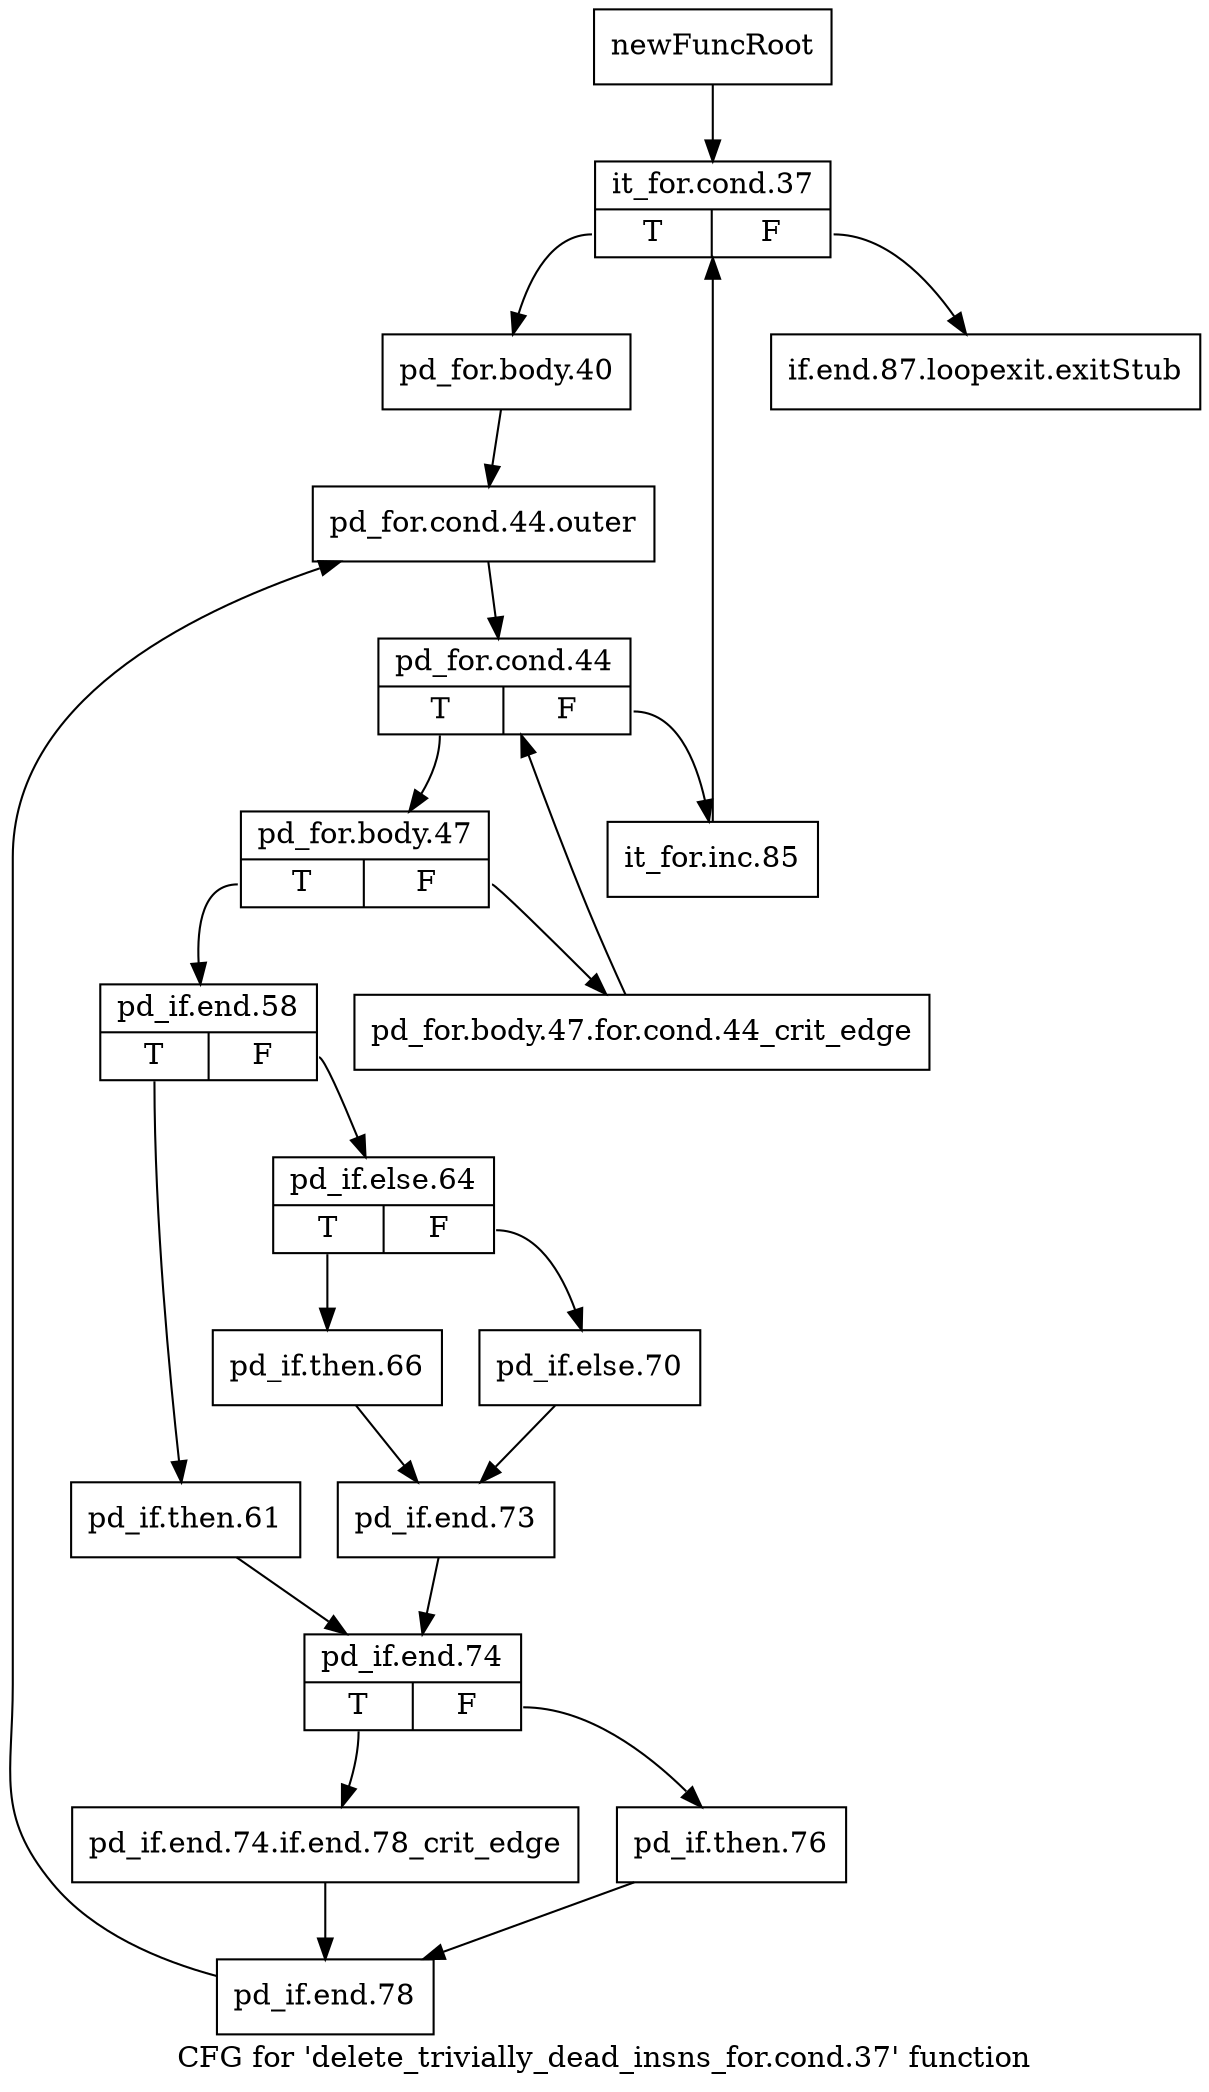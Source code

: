 digraph "CFG for 'delete_trivially_dead_insns_for.cond.37' function" {
	label="CFG for 'delete_trivially_dead_insns_for.cond.37' function";

	Node0xa7fd120 [shape=record,label="{newFuncRoot}"];
	Node0xa7fd120 -> Node0xa7fd1c0;
	Node0xa7fd170 [shape=record,label="{if.end.87.loopexit.exitStub}"];
	Node0xa7fd1c0 [shape=record,label="{it_for.cond.37|{<s0>T|<s1>F}}"];
	Node0xa7fd1c0:s0 -> Node0xa7fd210;
	Node0xa7fd1c0:s1 -> Node0xa7fd170;
	Node0xa7fd210 [shape=record,label="{pd_for.body.40}"];
	Node0xa7fd210 -> Node0xa7fd260;
	Node0xa7fd260 [shape=record,label="{pd_for.cond.44.outer}"];
	Node0xa7fd260 -> Node0xa7fd2b0;
	Node0xa7fd2b0 [shape=record,label="{pd_for.cond.44|{<s0>T|<s1>F}}"];
	Node0xa7fd2b0:s0 -> Node0xa7fd350;
	Node0xa7fd2b0:s1 -> Node0xa7fd300;
	Node0xa7fd300 [shape=record,label="{it_for.inc.85}"];
	Node0xa7fd300 -> Node0xa7fd1c0;
	Node0xa7fd350 [shape=record,label="{pd_for.body.47|{<s0>T|<s1>F}}"];
	Node0xa7fd350:s0 -> Node0xa7fd3f0;
	Node0xa7fd350:s1 -> Node0xa7fd3a0;
	Node0xa7fd3a0 [shape=record,label="{pd_for.body.47.for.cond.44_crit_edge}"];
	Node0xa7fd3a0 -> Node0xa7fd2b0;
	Node0xa7fd3f0 [shape=record,label="{pd_if.end.58|{<s0>T|<s1>F}}"];
	Node0xa7fd3f0:s0 -> Node0xa7fd580;
	Node0xa7fd3f0:s1 -> Node0xa7fd440;
	Node0xa7fd440 [shape=record,label="{pd_if.else.64|{<s0>T|<s1>F}}"];
	Node0xa7fd440:s0 -> Node0xa7fd4e0;
	Node0xa7fd440:s1 -> Node0xa7fd490;
	Node0xa7fd490 [shape=record,label="{pd_if.else.70}"];
	Node0xa7fd490 -> Node0xa7fd530;
	Node0xa7fd4e0 [shape=record,label="{pd_if.then.66}"];
	Node0xa7fd4e0 -> Node0xa7fd530;
	Node0xa7fd530 [shape=record,label="{pd_if.end.73}"];
	Node0xa7fd530 -> Node0xa7fd5d0;
	Node0xa7fd580 [shape=record,label="{pd_if.then.61}"];
	Node0xa7fd580 -> Node0xa7fd5d0;
	Node0xa7fd5d0 [shape=record,label="{pd_if.end.74|{<s0>T|<s1>F}}"];
	Node0xa7fd5d0:s0 -> Node0xa7fd670;
	Node0xa7fd5d0:s1 -> Node0xa7fd620;
	Node0xa7fd620 [shape=record,label="{pd_if.then.76}"];
	Node0xa7fd620 -> Node0xa7fd6c0;
	Node0xa7fd670 [shape=record,label="{pd_if.end.74.if.end.78_crit_edge}"];
	Node0xa7fd670 -> Node0xa7fd6c0;
	Node0xa7fd6c0 [shape=record,label="{pd_if.end.78}"];
	Node0xa7fd6c0 -> Node0xa7fd260;
}
